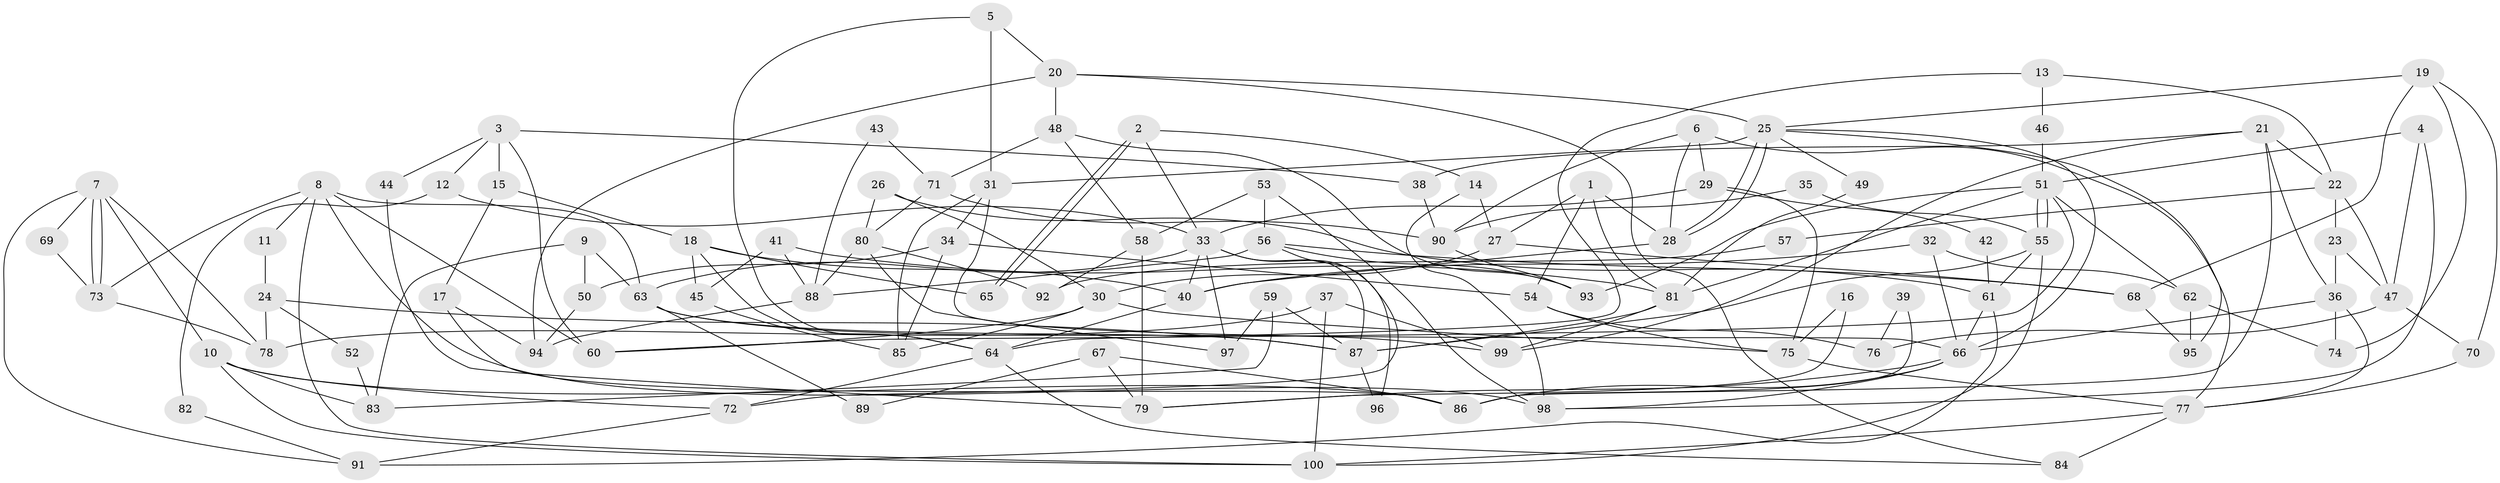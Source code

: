 // Generated by graph-tools (version 1.1) at 2025/11/02/21/25 10:11:15]
// undirected, 100 vertices, 200 edges
graph export_dot {
graph [start="1"]
  node [color=gray90,style=filled];
  1;
  2;
  3;
  4;
  5;
  6;
  7;
  8;
  9;
  10;
  11;
  12;
  13;
  14;
  15;
  16;
  17;
  18;
  19;
  20;
  21;
  22;
  23;
  24;
  25;
  26;
  27;
  28;
  29;
  30;
  31;
  32;
  33;
  34;
  35;
  36;
  37;
  38;
  39;
  40;
  41;
  42;
  43;
  44;
  45;
  46;
  47;
  48;
  49;
  50;
  51;
  52;
  53;
  54;
  55;
  56;
  57;
  58;
  59;
  60;
  61;
  62;
  63;
  64;
  65;
  66;
  67;
  68;
  69;
  70;
  71;
  72;
  73;
  74;
  75;
  76;
  77;
  78;
  79;
  80;
  81;
  82;
  83;
  84;
  85;
  86;
  87;
  88;
  89;
  90;
  91;
  92;
  93;
  94;
  95;
  96;
  97;
  98;
  99;
  100;
  1 -- 28;
  1 -- 81;
  1 -- 27;
  1 -- 54;
  2 -- 33;
  2 -- 65;
  2 -- 65;
  2 -- 14;
  3 -- 60;
  3 -- 38;
  3 -- 12;
  3 -- 15;
  3 -- 44;
  4 -- 51;
  4 -- 98;
  4 -- 47;
  5 -- 20;
  5 -- 31;
  5 -- 64;
  6 -- 29;
  6 -- 28;
  6 -- 77;
  6 -- 90;
  7 -- 73;
  7 -- 73;
  7 -- 10;
  7 -- 69;
  7 -- 78;
  7 -- 91;
  8 -- 63;
  8 -- 100;
  8 -- 11;
  8 -- 60;
  8 -- 73;
  8 -- 98;
  9 -- 50;
  9 -- 63;
  9 -- 83;
  10 -- 100;
  10 -- 72;
  10 -- 83;
  10 -- 86;
  11 -- 24;
  12 -- 33;
  12 -- 82;
  13 -- 64;
  13 -- 22;
  13 -- 46;
  14 -- 98;
  14 -- 27;
  15 -- 18;
  15 -- 17;
  16 -- 79;
  16 -- 75;
  17 -- 86;
  17 -- 94;
  18 -- 40;
  18 -- 64;
  18 -- 45;
  18 -- 65;
  19 -- 68;
  19 -- 25;
  19 -- 70;
  19 -- 74;
  20 -- 25;
  20 -- 94;
  20 -- 48;
  20 -- 84;
  21 -- 36;
  21 -- 86;
  21 -- 22;
  21 -- 38;
  21 -- 99;
  22 -- 47;
  22 -- 23;
  22 -- 57;
  23 -- 47;
  23 -- 36;
  24 -- 87;
  24 -- 78;
  24 -- 52;
  25 -- 95;
  25 -- 28;
  25 -- 28;
  25 -- 31;
  25 -- 49;
  25 -- 66;
  26 -- 30;
  26 -- 61;
  26 -- 80;
  27 -- 30;
  27 -- 68;
  28 -- 40;
  29 -- 33;
  29 -- 75;
  29 -- 42;
  30 -- 85;
  30 -- 60;
  30 -- 75;
  31 -- 66;
  31 -- 34;
  31 -- 85;
  32 -- 62;
  32 -- 66;
  32 -- 40;
  33 -- 97;
  33 -- 63;
  33 -- 40;
  33 -- 87;
  33 -- 96;
  34 -- 54;
  34 -- 50;
  34 -- 85;
  35 -- 90;
  35 -- 55;
  36 -- 77;
  36 -- 66;
  36 -- 74;
  37 -- 78;
  37 -- 99;
  37 -- 100;
  38 -- 90;
  39 -- 86;
  39 -- 76;
  40 -- 64;
  41 -- 81;
  41 -- 45;
  41 -- 88;
  42 -- 61;
  43 -- 88;
  43 -- 71;
  44 -- 79;
  45 -- 85;
  46 -- 51;
  47 -- 70;
  47 -- 76;
  48 -- 93;
  48 -- 58;
  48 -- 71;
  49 -- 81;
  50 -- 94;
  51 -- 60;
  51 -- 55;
  51 -- 55;
  51 -- 62;
  51 -- 81;
  51 -- 93;
  52 -- 83;
  53 -- 98;
  53 -- 56;
  53 -- 58;
  54 -- 75;
  54 -- 76;
  55 -- 100;
  55 -- 61;
  55 -- 87;
  56 -- 93;
  56 -- 72;
  56 -- 68;
  56 -- 88;
  57 -- 92;
  58 -- 79;
  58 -- 92;
  59 -- 83;
  59 -- 87;
  59 -- 97;
  61 -- 66;
  61 -- 91;
  62 -- 74;
  62 -- 95;
  63 -- 99;
  63 -- 87;
  63 -- 89;
  64 -- 72;
  64 -- 84;
  66 -- 79;
  66 -- 86;
  66 -- 98;
  67 -- 86;
  67 -- 79;
  67 -- 89;
  68 -- 95;
  69 -- 73;
  70 -- 77;
  71 -- 80;
  71 -- 90;
  72 -- 91;
  73 -- 78;
  75 -- 77;
  77 -- 84;
  77 -- 100;
  80 -- 88;
  80 -- 92;
  80 -- 97;
  81 -- 87;
  81 -- 99;
  82 -- 91;
  87 -- 96;
  88 -- 94;
  90 -- 93;
}
